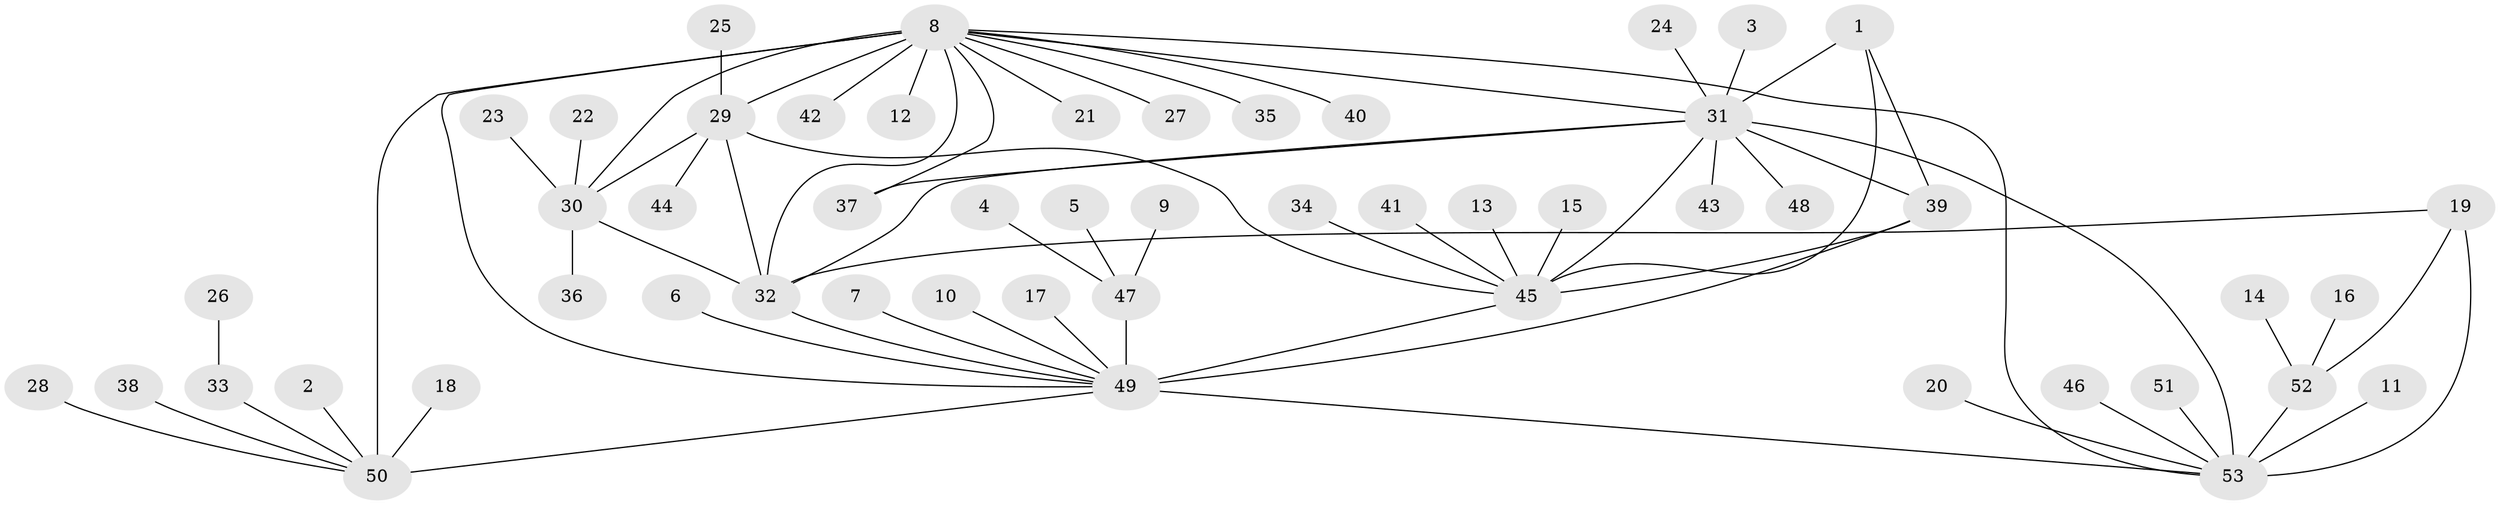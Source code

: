 // original degree distribution, {9: 0.04716981132075472, 6: 0.05660377358490566, 5: 0.018867924528301886, 11: 0.018867924528301886, 10: 0.009433962264150943, 8: 0.02830188679245283, 7: 0.02830188679245283, 12: 0.018867924528301886, 4: 0.009433962264150943, 2: 0.10377358490566038, 3: 0.03773584905660377, 1: 0.6226415094339622}
// Generated by graph-tools (version 1.1) at 2025/50/03/09/25 03:50:35]
// undirected, 53 vertices, 69 edges
graph export_dot {
graph [start="1"]
  node [color=gray90,style=filled];
  1;
  2;
  3;
  4;
  5;
  6;
  7;
  8;
  9;
  10;
  11;
  12;
  13;
  14;
  15;
  16;
  17;
  18;
  19;
  20;
  21;
  22;
  23;
  24;
  25;
  26;
  27;
  28;
  29;
  30;
  31;
  32;
  33;
  34;
  35;
  36;
  37;
  38;
  39;
  40;
  41;
  42;
  43;
  44;
  45;
  46;
  47;
  48;
  49;
  50;
  51;
  52;
  53;
  1 -- 31 [weight=2.0];
  1 -- 39 [weight=1.0];
  1 -- 45 [weight=1.0];
  2 -- 50 [weight=1.0];
  3 -- 31 [weight=1.0];
  4 -- 47 [weight=1.0];
  5 -- 47 [weight=1.0];
  6 -- 49 [weight=1.0];
  7 -- 49 [weight=1.0];
  8 -- 12 [weight=1.0];
  8 -- 21 [weight=1.0];
  8 -- 27 [weight=1.0];
  8 -- 29 [weight=2.0];
  8 -- 30 [weight=1.0];
  8 -- 31 [weight=1.0];
  8 -- 32 [weight=1.0];
  8 -- 35 [weight=1.0];
  8 -- 37 [weight=1.0];
  8 -- 40 [weight=1.0];
  8 -- 42 [weight=1.0];
  8 -- 49 [weight=1.0];
  8 -- 50 [weight=4.0];
  8 -- 53 [weight=3.0];
  9 -- 47 [weight=1.0];
  10 -- 49 [weight=1.0];
  11 -- 53 [weight=1.0];
  13 -- 45 [weight=1.0];
  14 -- 52 [weight=1.0];
  15 -- 45 [weight=1.0];
  16 -- 52 [weight=1.0];
  17 -- 49 [weight=1.0];
  18 -- 50 [weight=1.0];
  19 -- 32 [weight=1.0];
  19 -- 52 [weight=1.0];
  19 -- 53 [weight=3.0];
  20 -- 53 [weight=1.0];
  22 -- 30 [weight=1.0];
  23 -- 30 [weight=1.0];
  24 -- 31 [weight=1.0];
  25 -- 29 [weight=1.0];
  26 -- 33 [weight=1.0];
  28 -- 50 [weight=1.0];
  29 -- 30 [weight=2.0];
  29 -- 32 [weight=2.0];
  29 -- 44 [weight=1.0];
  29 -- 45 [weight=1.0];
  30 -- 32 [weight=1.0];
  30 -- 36 [weight=1.0];
  31 -- 32 [weight=1.0];
  31 -- 37 [weight=1.0];
  31 -- 39 [weight=2.0];
  31 -- 43 [weight=1.0];
  31 -- 45 [weight=2.0];
  31 -- 48 [weight=1.0];
  31 -- 53 [weight=1.0];
  32 -- 49 [weight=1.0];
  33 -- 50 [weight=1.0];
  34 -- 45 [weight=1.0];
  38 -- 50 [weight=1.0];
  39 -- 45 [weight=1.0];
  39 -- 49 [weight=1.0];
  41 -- 45 [weight=1.0];
  45 -- 49 [weight=1.0];
  46 -- 53 [weight=1.0];
  47 -- 49 [weight=6.0];
  49 -- 50 [weight=1.0];
  49 -- 53 [weight=1.0];
  51 -- 53 [weight=1.0];
  52 -- 53 [weight=3.0];
}
